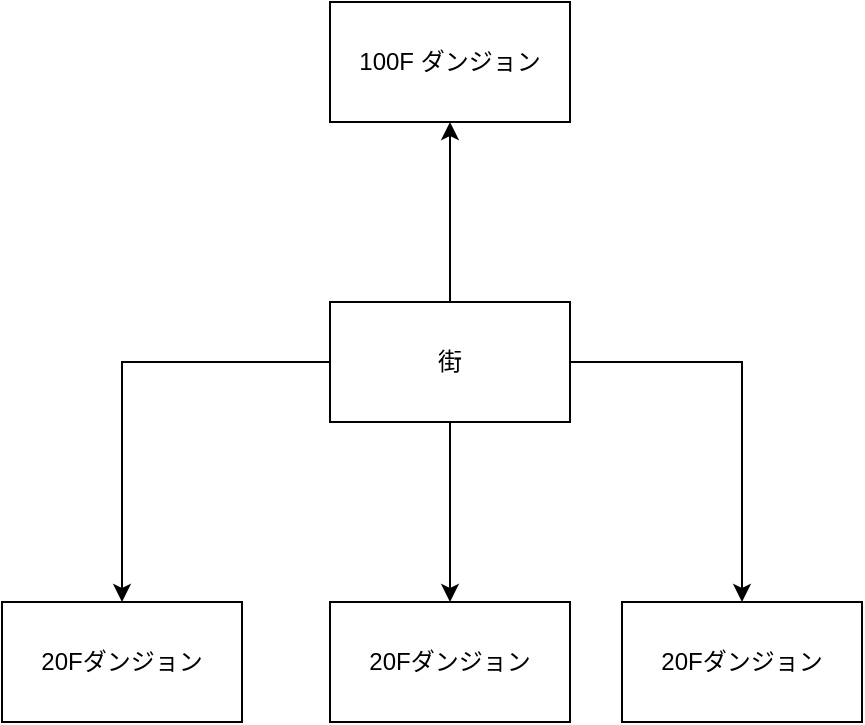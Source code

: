 <mxfile version="20.2.8" type="github" pages="7">
  <diagram id="xgExO2VgEaIyeyu2MwbZ" name="ステージLC">
    <mxGraphModel dx="1406" dy="757" grid="1" gridSize="10" guides="1" tooltips="1" connect="1" arrows="1" fold="1" page="1" pageScale="1" pageWidth="827" pageHeight="1169" math="0" shadow="0">
      <root>
        <mxCell id="0" />
        <mxCell id="1" parent="0" />
        <mxCell id="vqmFxdr51CC8t8f6zjAl-1" style="edgeStyle=orthogonalEdgeStyle;rounded=0;orthogonalLoop=1;jettySize=auto;html=1;" edge="1" parent="1" source="ELOPcXGTnWT-Js7EqJzr-1" target="HV0dhEAgCku7BXGme1CV-1">
          <mxGeometry relative="1" as="geometry" />
        </mxCell>
        <mxCell id="vqmFxdr51CC8t8f6zjAl-2" style="edgeStyle=orthogonalEdgeStyle;rounded=0;orthogonalLoop=1;jettySize=auto;html=1;" edge="1" parent="1" source="ELOPcXGTnWT-Js7EqJzr-1" target="HV0dhEAgCku7BXGme1CV-3">
          <mxGeometry relative="1" as="geometry" />
        </mxCell>
        <mxCell id="vqmFxdr51CC8t8f6zjAl-3" style="edgeStyle=orthogonalEdgeStyle;rounded=0;orthogonalLoop=1;jettySize=auto;html=1;entryX=0.5;entryY=0;entryDx=0;entryDy=0;" edge="1" parent="1" source="ELOPcXGTnWT-Js7EqJzr-1" target="HV0dhEAgCku7BXGme1CV-2">
          <mxGeometry relative="1" as="geometry" />
        </mxCell>
        <mxCell id="vqmFxdr51CC8t8f6zjAl-4" style="edgeStyle=orthogonalEdgeStyle;rounded=0;orthogonalLoop=1;jettySize=auto;html=1;" edge="1" parent="1" source="ELOPcXGTnWT-Js7EqJzr-1" target="HV0dhEAgCku7BXGme1CV-4">
          <mxGeometry relative="1" as="geometry" />
        </mxCell>
        <mxCell id="ELOPcXGTnWT-Js7EqJzr-1" value="街" style="rounded=0;whiteSpace=wrap;html=1;" parent="1" vertex="1">
          <mxGeometry x="354" y="330" width="120" height="60" as="geometry" />
        </mxCell>
        <mxCell id="HV0dhEAgCku7BXGme1CV-1" value="100F ダンジョン" style="whiteSpace=wrap;html=1;" parent="1" vertex="1">
          <mxGeometry x="354" y="180" width="120" height="60" as="geometry" />
        </mxCell>
        <mxCell id="HV0dhEAgCku7BXGme1CV-2" value="20Fダンジョン" style="whiteSpace=wrap;html=1;" parent="1" vertex="1">
          <mxGeometry x="354" y="480" width="120" height="60" as="geometry" />
        </mxCell>
        <mxCell id="HV0dhEAgCku7BXGme1CV-3" value="20Fダンジョン" style="whiteSpace=wrap;html=1;" parent="1" vertex="1">
          <mxGeometry x="190" y="480" width="120" height="60" as="geometry" />
        </mxCell>
        <mxCell id="HV0dhEAgCku7BXGme1CV-4" value="20Fダンジョン" style="whiteSpace=wrap;html=1;" parent="1" vertex="1">
          <mxGeometry x="500" y="480" width="120" height="60" as="geometry" />
        </mxCell>
      </root>
    </mxGraphModel>
  </diagram>
  <diagram id="gChnT5xIucmLykDZQfVU" name="戦闘LC">
    <mxGraphModel dx="1406" dy="716" grid="1" gridSize="10" guides="1" tooltips="1" connect="1" arrows="1" fold="1" page="1" pageScale="1" pageWidth="827" pageHeight="1169" math="0" shadow="0">
      <root>
        <mxCell id="0" />
        <mxCell id="1" parent="0" />
        <mxCell id="jUmFY09pZoFJpSRK4bMP-16" style="edgeStyle=orthogonalEdgeStyle;rounded=0;orthogonalLoop=1;jettySize=auto;html=1;" parent="1" source="jUmFY09pZoFJpSRK4bMP-1" target="jUmFY09pZoFJpSRK4bMP-2" edge="1">
          <mxGeometry relative="1" as="geometry" />
        </mxCell>
        <mxCell id="jUmFY09pZoFJpSRK4bMP-1" value="シンボル接触" style="whiteSpace=wrap;html=1;" parent="1" vertex="1">
          <mxGeometry x="20" y="310" width="120" height="60" as="geometry" />
        </mxCell>
        <mxCell id="jUmFY09pZoFJpSRK4bMP-17" style="edgeStyle=orthogonalEdgeStyle;rounded=0;orthogonalLoop=1;jettySize=auto;html=1;" parent="1" source="jUmFY09pZoFJpSRK4bMP-2" target="jUmFY09pZoFJpSRK4bMP-3" edge="1">
          <mxGeometry relative="1" as="geometry" />
        </mxCell>
        <mxCell id="jUmFY09pZoFJpSRK4bMP-2" value="モンスター生成" style="whiteSpace=wrap;html=1;" parent="1" vertex="1">
          <mxGeometry x="180" y="310" width="120" height="60" as="geometry" />
        </mxCell>
        <mxCell id="jUmFY09pZoFJpSRK4bMP-18" style="edgeStyle=orthogonalEdgeStyle;rounded=0;orthogonalLoop=1;jettySize=auto;html=1;" parent="1" source="jUmFY09pZoFJpSRK4bMP-3" target="jUmFY09pZoFJpSRK4bMP-4" edge="1">
          <mxGeometry relative="1" as="geometry" />
        </mxCell>
        <mxCell id="jUmFY09pZoFJpSRK4bMP-3" value="出現" style="whiteSpace=wrap;html=1;" parent="1" vertex="1">
          <mxGeometry x="330" y="310" width="120" height="60" as="geometry" />
        </mxCell>
        <mxCell id="jUmFY09pZoFJpSRK4bMP-19" style="edgeStyle=orthogonalEdgeStyle;rounded=0;orthogonalLoop=1;jettySize=auto;html=1;" parent="1" source="jUmFY09pZoFJpSRK4bMP-4" target="jUmFY09pZoFJpSRK4bMP-5" edge="1">
          <mxGeometry relative="1" as="geometry" />
        </mxCell>
        <mxCell id="jUmFY09pZoFJpSRK4bMP-4" value="&lt;div align=&quot;left&quot;&gt;コマンド(人数分)&lt;br&gt;- 攻撃方法&lt;br&gt;- 対象&lt;br&gt;&lt;/div&gt;" style="whiteSpace=wrap;html=1;" parent="1" vertex="1">
          <mxGeometry x="490" y="310" width="120" height="60" as="geometry" />
        </mxCell>
        <mxCell id="jUmFY09pZoFJpSRK4bMP-20" style="edgeStyle=orthogonalEdgeStyle;rounded=0;orthogonalLoop=1;jettySize=auto;html=1;" parent="1" source="jUmFY09pZoFJpSRK4bMP-5" target="jUmFY09pZoFJpSRK4bMP-10" edge="1">
          <mxGeometry relative="1" as="geometry" />
        </mxCell>
        <mxCell id="jUmFY09pZoFJpSRK4bMP-5" value="ターン開始" style="whiteSpace=wrap;html=1;" parent="1" vertex="1">
          <mxGeometry x="640" y="310" width="120" height="60" as="geometry" />
        </mxCell>
        <mxCell id="jUmFY09pZoFJpSRK4bMP-21" style="edgeStyle=orthogonalEdgeStyle;rounded=0;orthogonalLoop=1;jettySize=auto;html=1;" parent="1" source="jUmFY09pZoFJpSRK4bMP-10" target="jUmFY09pZoFJpSRK4bMP-15" edge="1">
          <mxGeometry relative="1" as="geometry" />
        </mxCell>
        <mxCell id="jUmFY09pZoFJpSRK4bMP-22" style="edgeStyle=orthogonalEdgeStyle;rounded=0;orthogonalLoop=1;jettySize=auto;html=1;entryX=0.5;entryY=1;entryDx=0;entryDy=0;exitX=0.55;exitY=0.998;exitDx=0;exitDy=0;exitPerimeter=0;" parent="1" source="jUmFY09pZoFJpSRK4bMP-10" target="jUmFY09pZoFJpSRK4bMP-4" edge="1">
          <mxGeometry relative="1" as="geometry">
            <mxPoint x="570" y="530" as="targetPoint" />
            <Array as="points">
              <mxPoint x="910" y="820" />
              <mxPoint x="550" y="820" />
            </Array>
          </mxGeometry>
        </mxCell>
        <mxCell id="0IkihTS5zGJ0JQKMcza6-11" value="戦闘継続" style="edgeLabel;html=1;align=center;verticalAlign=middle;resizable=0;points=[];" parent="jUmFY09pZoFJpSRK4bMP-22" vertex="1" connectable="0">
          <mxGeometry x="-0.34" y="-1" relative="1" as="geometry">
            <mxPoint as="offset" />
          </mxGeometry>
        </mxCell>
        <mxCell id="jUmFY09pZoFJpSRK4bMP-24" style="edgeStyle=orthogonalEdgeStyle;rounded=0;orthogonalLoop=1;jettySize=auto;html=1;" parent="1" source="jUmFY09pZoFJpSRK4bMP-10" target="jUmFY09pZoFJpSRK4bMP-23" edge="1">
          <mxGeometry relative="1" as="geometry" />
        </mxCell>
        <mxCell id="jUmFY09pZoFJpSRK4bMP-10" value="" style="swimlane;startSize=0;" parent="1" vertex="1">
          <mxGeometry x="800" y="180" width="215" height="620" as="geometry" />
        </mxCell>
        <mxCell id="0IkihTS5zGJ0JQKMcza6-10" style="edgeStyle=orthogonalEdgeStyle;rounded=0;orthogonalLoop=1;jettySize=auto;html=1;" parent="jUmFY09pZoFJpSRK4bMP-10" source="jUmFY09pZoFJpSRK4bMP-8" target="0IkihTS5zGJ0JQKMcza6-5" edge="1">
          <mxGeometry relative="1" as="geometry" />
        </mxCell>
        <mxCell id="jUmFY09pZoFJpSRK4bMP-8" value="攻撃" style="whiteSpace=wrap;html=1;" parent="jUmFY09pZoFJpSRK4bMP-10" vertex="1">
          <mxGeometry x="20" y="420" width="120" height="60" as="geometry" />
        </mxCell>
        <mxCell id="0IkihTS5zGJ0JQKMcza6-8" style="edgeStyle=orthogonalEdgeStyle;rounded=0;orthogonalLoop=1;jettySize=auto;html=1;" parent="jUmFY09pZoFJpSRK4bMP-10" source="jUmFY09pZoFJpSRK4bMP-7" target="0IkihTS5zGJ0JQKMcza6-3" edge="1">
          <mxGeometry relative="1" as="geometry" />
        </mxCell>
        <mxCell id="jUmFY09pZoFJpSRK4bMP-7" value="攻撃" style="whiteSpace=wrap;html=1;" parent="jUmFY09pZoFJpSRK4bMP-10" vertex="1">
          <mxGeometry x="20" y="230" width="120" height="60" as="geometry" />
        </mxCell>
        <mxCell id="jUmFY09pZoFJpSRK4bMP-14" value="&lt;div align=&quot;left&quot;&gt;素早さベースで順序を決定する&lt;br&gt;攻撃主が死んだときはキューから削除&lt;br&gt;&lt;/div&gt;" style="text;html=1;align=center;verticalAlign=middle;resizable=0;points=[];autosize=1;strokeColor=none;fillColor=none;" parent="jUmFY09pZoFJpSRK4bMP-10" vertex="1">
          <mxGeometry x="5" y="-5" width="210" height="40" as="geometry" />
        </mxCell>
        <mxCell id="0IkihTS5zGJ0JQKMcza6-6" style="edgeStyle=orthogonalEdgeStyle;rounded=0;orthogonalLoop=1;jettySize=auto;html=1;" parent="jUmFY09pZoFJpSRK4bMP-10" source="jUmFY09pZoFJpSRK4bMP-9" target="0IkihTS5zGJ0JQKMcza6-2" edge="1">
          <mxGeometry relative="1" as="geometry" />
        </mxCell>
        <mxCell id="jUmFY09pZoFJpSRK4bMP-9" value="攻撃" style="whiteSpace=wrap;html=1;" parent="jUmFY09pZoFJpSRK4bMP-10" vertex="1">
          <mxGeometry x="20" y="30" width="120" height="60" as="geometry" />
        </mxCell>
        <mxCell id="0IkihTS5zGJ0JQKMcza6-7" style="edgeStyle=orthogonalEdgeStyle;rounded=0;orthogonalLoop=1;jettySize=auto;html=1;" parent="jUmFY09pZoFJpSRK4bMP-10" source="0IkihTS5zGJ0JQKMcza6-2" target="jUmFY09pZoFJpSRK4bMP-7" edge="1">
          <mxGeometry relative="1" as="geometry" />
        </mxCell>
        <mxCell id="0IkihTS5zGJ0JQKMcza6-2" value="効果" style="rounded=0;whiteSpace=wrap;html=1;" parent="jUmFY09pZoFJpSRK4bMP-10" vertex="1">
          <mxGeometry x="20" y="120" width="120" height="60" as="geometry" />
        </mxCell>
        <mxCell id="0IkihTS5zGJ0JQKMcza6-5" value="効果" style="whiteSpace=wrap;html=1;" parent="jUmFY09pZoFJpSRK4bMP-10" vertex="1">
          <mxGeometry x="20" y="520" width="120" height="60" as="geometry" />
        </mxCell>
        <mxCell id="0IkihTS5zGJ0JQKMcza6-9" style="edgeStyle=orthogonalEdgeStyle;rounded=0;orthogonalLoop=1;jettySize=auto;html=1;" parent="jUmFY09pZoFJpSRK4bMP-10" source="0IkihTS5zGJ0JQKMcza6-3" target="jUmFY09pZoFJpSRK4bMP-8" edge="1">
          <mxGeometry relative="1" as="geometry" />
        </mxCell>
        <mxCell id="0IkihTS5zGJ0JQKMcza6-3" value="効果" style="whiteSpace=wrap;html=1;" parent="jUmFY09pZoFJpSRK4bMP-10" vertex="1">
          <mxGeometry x="20" y="330" width="120" height="60" as="geometry" />
        </mxCell>
        <mxCell id="jUmFY09pZoFJpSRK4bMP-13" value="戦闘" style="text;html=1;align=center;verticalAlign=middle;resizable=0;points=[];autosize=1;strokeColor=none;fillColor=none;" parent="1" vertex="1">
          <mxGeometry x="790" y="150" width="50" height="30" as="geometry" />
        </mxCell>
        <mxCell id="jUmFY09pZoFJpSRK4bMP-28" style="edgeStyle=orthogonalEdgeStyle;rounded=0;orthogonalLoop=1;jettySize=auto;html=1;entryX=0;entryY=0.5;entryDx=0;entryDy=0;" parent="1" source="jUmFY09pZoFJpSRK4bMP-15" target="jUmFY09pZoFJpSRK4bMP-25" edge="1">
          <mxGeometry relative="1" as="geometry" />
        </mxCell>
        <mxCell id="jUmFY09pZoFJpSRK4bMP-15" value="勝利" style="whiteSpace=wrap;html=1;" parent="1" vertex="1">
          <mxGeometry x="1090" y="260" width="120" height="60" as="geometry" />
        </mxCell>
        <mxCell id="jUmFY09pZoFJpSRK4bMP-23" value="ゲームオーバー" style="whiteSpace=wrap;html=1;" parent="1" vertex="1">
          <mxGeometry x="1090" y="360" width="120" height="60" as="geometry" />
        </mxCell>
        <mxCell id="jUmFY09pZoFJpSRK4bMP-29" style="edgeStyle=orthogonalEdgeStyle;rounded=0;orthogonalLoop=1;jettySize=auto;html=1;" parent="1" source="jUmFY09pZoFJpSRK4bMP-25" target="jUmFY09pZoFJpSRK4bMP-27" edge="1">
          <mxGeometry relative="1" as="geometry" />
        </mxCell>
        <mxCell id="jUmFY09pZoFJpSRK4bMP-25" value="リザルト" style="whiteSpace=wrap;html=1;" parent="1" vertex="1">
          <mxGeometry x="1270" y="260" width="120" height="60" as="geometry" />
        </mxCell>
        <mxCell id="jUmFY09pZoFJpSRK4bMP-27" value="フィールドへ" style="whiteSpace=wrap;html=1;" parent="1" vertex="1">
          <mxGeometry x="1440" y="260" width="120" height="60" as="geometry" />
        </mxCell>
      </root>
    </mxGraphModel>
  </diagram>
  <diagram id="sw7Uk5Q3x9WRBAR_XSwi" name="パーティ">
    <mxGraphModel dx="1406" dy="757" grid="1" gridSize="10" guides="1" tooltips="1" connect="1" arrows="1" fold="1" page="1" pageScale="1" pageWidth="827" pageHeight="1169" math="0" shadow="0">
      <root>
        <mxCell id="0" />
        <mxCell id="1" parent="0" />
        <mxCell id="pzU0BdP-nuy5mJST7Mkj-1" value="Actor" style="shape=umlActor;verticalLabelPosition=bottom;verticalAlign=top;html=1;outlineConnect=0;" parent="1" vertex="1">
          <mxGeometry x="384" y="440" width="30" height="60" as="geometry" />
        </mxCell>
        <mxCell id="pzU0BdP-nuy5mJST7Mkj-2" value="Actor" style="shape=umlActor;verticalLabelPosition=bottom;verticalAlign=top;html=1;outlineConnect=0;" parent="1" vertex="1">
          <mxGeometry x="460" y="440" width="30" height="60" as="geometry" />
        </mxCell>
        <mxCell id="pzU0BdP-nuy5mJST7Mkj-3" value="Actor" style="shape=umlActor;verticalLabelPosition=bottom;verticalAlign=top;html=1;outlineConnect=0;" parent="1" vertex="1">
          <mxGeometry x="310" y="440" width="30" height="60" as="geometry" />
        </mxCell>
        <mxCell id="RLGTMD16Usdl9lhU6mXV-1" value="パーティ @" style="swimlane;startSize=0;" parent="1" vertex="1">
          <mxGeometry x="270" y="420" width="250" height="120" as="geometry" />
        </mxCell>
        <mxCell id="RLGTMD16Usdl9lhU6mXV-2" value="敵o" style="swimlane;startSize=0;" parent="1" vertex="1">
          <mxGeometry x="309" y="140" width="210" height="100" as="geometry" />
        </mxCell>
        <mxCell id="pzU0BdP-nuy5mJST7Mkj-4" value="Actor" style="shape=umlActor;verticalLabelPosition=bottom;verticalAlign=top;html=1;outlineConnect=0;" parent="RLGTMD16Usdl9lhU6mXV-2" vertex="1">
          <mxGeometry x="65" y="20" width="30" height="60" as="geometry" />
        </mxCell>
        <mxCell id="pzU0BdP-nuy5mJST7Mkj-5" value="Actor" style="shape=umlActor;verticalLabelPosition=bottom;verticalAlign=top;html=1;outlineConnect=0;" parent="RLGTMD16Usdl9lhU6mXV-2" vertex="1">
          <mxGeometry x="121" y="20" width="30" height="60" as="geometry" />
        </mxCell>
        <mxCell id="Cxh6GNYMENNzdlnOk6RT-2" value="主人公" style="swimlane;fontStyle=0;childLayout=stackLayout;horizontal=1;startSize=30;horizontalStack=0;resizeParent=1;resizeParentMax=0;resizeLast=0;collapsible=1;marginBottom=0;" parent="1" vertex="1">
          <mxGeometry x="100" y="570" width="140" height="120" as="geometry" />
        </mxCell>
        <mxCell id="Cxh6GNYMENNzdlnOk6RT-3" value="ステータス" style="text;strokeColor=none;fillColor=none;align=left;verticalAlign=middle;spacingLeft=4;spacingRight=4;overflow=hidden;points=[[0,0.5],[1,0.5]];portConstraint=eastwest;rotatable=0;" parent="Cxh6GNYMENNzdlnOk6RT-2" vertex="1">
          <mxGeometry y="30" width="140" height="30" as="geometry" />
        </mxCell>
        <mxCell id="Cxh6GNYMENNzdlnOk6RT-4" value="装備品" style="text;strokeColor=none;fillColor=none;align=left;verticalAlign=middle;spacingLeft=4;spacingRight=4;overflow=hidden;points=[[0,0.5],[1,0.5]];portConstraint=eastwest;rotatable=0;" parent="Cxh6GNYMENNzdlnOk6RT-2" vertex="1">
          <mxGeometry y="60" width="140" height="30" as="geometry" />
        </mxCell>
        <mxCell id="Cxh6GNYMENNzdlnOk6RT-11" value="レベル" style="text;strokeColor=none;fillColor=none;align=left;verticalAlign=middle;spacingLeft=4;spacingRight=4;overflow=hidden;points=[[0,0.5],[1,0.5]];portConstraint=eastwest;rotatable=0;" parent="Cxh6GNYMENNzdlnOk6RT-2" vertex="1">
          <mxGeometry y="90" width="140" height="30" as="geometry" />
        </mxCell>
        <mxCell id="Cxh6GNYMENNzdlnOk6RT-6" value="パーティ" style="swimlane;fontStyle=0;childLayout=stackLayout;horizontal=1;startSize=30;horizontalStack=0;resizeParent=1;resizeParentMax=0;resizeLast=0;collapsible=1;marginBottom=0;" parent="1" vertex="1">
          <mxGeometry x="500" y="525" width="140" height="120" as="geometry" />
        </mxCell>
        <mxCell id="Cxh6GNYMENNzdlnOk6RT-7" value="人物構成" style="text;strokeColor=none;fillColor=none;align=left;verticalAlign=middle;spacingLeft=4;spacingRight=4;overflow=hidden;points=[[0,0.5],[1,0.5]];portConstraint=eastwest;rotatable=0;" parent="Cxh6GNYMENNzdlnOk6RT-6" vertex="1">
          <mxGeometry y="30" width="140" height="30" as="geometry" />
        </mxCell>
        <mxCell id="Cxh6GNYMENNzdlnOk6RT-8" value="所持品" style="text;strokeColor=none;fillColor=none;align=left;verticalAlign=middle;spacingLeft=4;spacingRight=4;overflow=hidden;points=[[0,0.5],[1,0.5]];portConstraint=eastwest;rotatable=0;" parent="Cxh6GNYMENNzdlnOk6RT-6" vertex="1">
          <mxGeometry y="60" width="140" height="30" as="geometry" />
        </mxCell>
        <mxCell id="Cxh6GNYMENNzdlnOk6RT-9" value="空腹度" style="text;strokeColor=none;fillColor=none;align=left;verticalAlign=middle;spacingLeft=4;spacingRight=4;overflow=hidden;points=[[0,0.5],[1,0.5]];portConstraint=eastwest;rotatable=0;" parent="Cxh6GNYMENNzdlnOk6RT-6" vertex="1">
          <mxGeometry y="90" width="140" height="30" as="geometry" />
        </mxCell>
        <mxCell id="Cxh6GNYMENNzdlnOk6RT-12" value="Actor" style="shape=umlActor;verticalLabelPosition=bottom;verticalAlign=top;html=1;outlineConnect=0;" parent="1" vertex="1">
          <mxGeometry x="200" y="540" width="30" height="60" as="geometry" />
        </mxCell>
        <mxCell id="Cxh6GNYMENNzdlnOk6RT-14" value="ゴブリン" style="swimlane;fontStyle=0;childLayout=stackLayout;horizontal=1;startSize=30;horizontalStack=0;resizeParent=1;resizeParentMax=0;resizeLast=0;collapsible=1;marginBottom=0;" parent="1" vertex="1">
          <mxGeometry x="110" y="200" width="140" height="120" as="geometry" />
        </mxCell>
        <mxCell id="Cxh6GNYMENNzdlnOk6RT-15" value="ステータス" style="text;strokeColor=none;fillColor=none;align=left;verticalAlign=middle;spacingLeft=4;spacingRight=4;overflow=hidden;points=[[0,0.5],[1,0.5]];portConstraint=eastwest;rotatable=0;" parent="Cxh6GNYMENNzdlnOk6RT-14" vertex="1">
          <mxGeometry y="30" width="140" height="30" as="geometry" />
        </mxCell>
        <mxCell id="Cxh6GNYMENNzdlnOk6RT-16" value="装備品" style="text;strokeColor=none;fillColor=none;align=left;verticalAlign=middle;spacingLeft=4;spacingRight=4;overflow=hidden;points=[[0,0.5],[1,0.5]];portConstraint=eastwest;rotatable=0;" parent="Cxh6GNYMENNzdlnOk6RT-14" vertex="1">
          <mxGeometry y="60" width="140" height="30" as="geometry" />
        </mxCell>
        <mxCell id="Cxh6GNYMENNzdlnOk6RT-17" value="レベル" style="text;strokeColor=none;fillColor=none;align=left;verticalAlign=middle;spacingLeft=4;spacingRight=4;overflow=hidden;points=[[0,0.5],[1,0.5]];portConstraint=eastwest;rotatable=0;" parent="Cxh6GNYMENNzdlnOk6RT-14" vertex="1">
          <mxGeometry y="90" width="140" height="30" as="geometry" />
        </mxCell>
        <mxCell id="Cxh6GNYMENNzdlnOk6RT-18" value="Actor" style="shape=umlActor;verticalLabelPosition=bottom;verticalAlign=top;html=1;outlineConnect=0;" parent="1" vertex="1">
          <mxGeometry x="210" y="200" width="30" height="60" as="geometry" />
        </mxCell>
        <mxCell id="Cxh6GNYMENNzdlnOk6RT-20" value="敵パーティ" style="swimlane;fontStyle=0;childLayout=stackLayout;horizontal=1;startSize=30;horizontalStack=0;resizeParent=1;resizeParentMax=0;resizeLast=0;collapsible=1;marginBottom=0;" parent="1" vertex="1">
          <mxGeometry x="500" y="220" width="140" height="120" as="geometry" />
        </mxCell>
        <mxCell id="Cxh6GNYMENNzdlnOk6RT-21" value="敵構成" style="text;strokeColor=none;fillColor=none;align=left;verticalAlign=middle;spacingLeft=4;spacingRight=4;overflow=hidden;points=[[0,0.5],[1,0.5]];portConstraint=eastwest;rotatable=0;" parent="Cxh6GNYMENNzdlnOk6RT-20" vertex="1">
          <mxGeometry y="30" width="140" height="30" as="geometry" />
        </mxCell>
        <mxCell id="Cxh6GNYMENNzdlnOk6RT-22" value="ドロップアイテム" style="text;strokeColor=none;fillColor=none;align=left;verticalAlign=middle;spacingLeft=4;spacingRight=4;overflow=hidden;points=[[0,0.5],[1,0.5]];portConstraint=eastwest;rotatable=0;" parent="Cxh6GNYMENNzdlnOk6RT-20" vertex="1">
          <mxGeometry y="60" width="140" height="30" as="geometry" />
        </mxCell>
        <mxCell id="Cxh6GNYMENNzdlnOk6RT-23" value="獲得経験値" style="text;strokeColor=none;fillColor=none;align=left;verticalAlign=middle;spacingLeft=4;spacingRight=4;overflow=hidden;points=[[0,0.5],[1,0.5]];portConstraint=eastwest;rotatable=0;" parent="Cxh6GNYMENNzdlnOk6RT-20" vertex="1">
          <mxGeometry y="90" width="140" height="30" as="geometry" />
        </mxCell>
        <mxCell id="Cxh6GNYMENNzdlnOk6RT-24" value="" style="endArrow=none;html=1;rounded=0;" parent="1" edge="1">
          <mxGeometry width="50" height="50" relative="1" as="geometry">
            <mxPoint x="80" y="400" as="sourcePoint" />
            <mxPoint x="710" y="400" as="targetPoint" />
          </mxGeometry>
        </mxCell>
      </root>
    </mxGraphModel>
  </diagram>
  <diagram id="OUv0jVe5gZ62N6YKWdYC" name="effect system">
    <mxGraphModel dx="1406" dy="757" grid="1" gridSize="10" guides="1" tooltips="1" connect="1" arrows="1" fold="1" page="1" pageScale="1" pageWidth="827" pageHeight="1169" math="0" shadow="0">
      <root>
        <mxCell id="0" />
        <mxCell id="1" parent="0" />
        <mxCell id="MtfLHptTJ_sEdnldehco-5" style="edgeStyle=orthogonalEdgeStyle;rounded=0;orthogonalLoop=1;jettySize=auto;html=1;" parent="1" source="MtfLHptTJ_sEdnldehco-1" target="MtfLHptTJ_sEdnldehco-2" edge="1">
          <mxGeometry relative="1" as="geometry" />
        </mxCell>
        <mxCell id="MtfLHptTJ_sEdnldehco-7" value="use" style="edgeLabel;html=1;align=center;verticalAlign=middle;resizable=0;points=[];" parent="MtfLHptTJ_sEdnldehco-5" vertex="1" connectable="0">
          <mxGeometry x="0.179" y="1" relative="1" as="geometry">
            <mxPoint as="offset" />
          </mxGeometry>
        </mxCell>
        <mxCell id="MtfLHptTJ_sEdnldehco-14" style="edgeStyle=orthogonalEdgeStyle;rounded=0;orthogonalLoop=1;jettySize=auto;html=1;entryX=0;entryY=0.5;entryDx=0;entryDy=0;" parent="1" source="MtfLHptTJ_sEdnldehco-1" target="MtfLHptTJ_sEdnldehco-13" edge="1">
          <mxGeometry relative="1" as="geometry">
            <Array as="points">
              <mxPoint x="220" y="360" />
              <mxPoint x="220" y="470" />
            </Array>
          </mxGeometry>
        </mxCell>
        <mxCell id="MtfLHptTJ_sEdnldehco-15" value="効果のあるタイルに移動" style="edgeLabel;html=1;align=center;verticalAlign=middle;resizable=0;points=[];" parent="MtfLHptTJ_sEdnldehco-14" vertex="1" connectable="0">
          <mxGeometry x="0.067" y="-1" relative="1" as="geometry">
            <mxPoint as="offset" />
          </mxGeometry>
        </mxCell>
        <mxCell id="MtfLHptTJ_sEdnldehco-19" style="edgeStyle=orthogonalEdgeStyle;rounded=0;orthogonalLoop=1;jettySize=auto;html=1;entryX=0;entryY=0.5;entryDx=0;entryDy=0;" parent="1" source="MtfLHptTJ_sEdnldehco-1" target="MtfLHptTJ_sEdnldehco-18" edge="1">
          <mxGeometry relative="1" as="geometry">
            <Array as="points">
              <mxPoint x="220" y="360" />
              <mxPoint x="220" y="250" />
            </Array>
          </mxGeometry>
        </mxCell>
        <mxCell id="MtfLHptTJ_sEdnldehco-20" value="ダメージを受ける" style="edgeLabel;html=1;align=center;verticalAlign=middle;resizable=0;points=[];" parent="MtfLHptTJ_sEdnldehco-19" vertex="1" connectable="0">
          <mxGeometry x="0.4" y="1" relative="1" as="geometry">
            <mxPoint as="offset" />
          </mxGeometry>
        </mxCell>
        <mxCell id="MtfLHptTJ_sEdnldehco-1" value="Actor" style="shape=umlActor;verticalLabelPosition=bottom;verticalAlign=top;html=1;outlineConnect=0;" parent="1" vertex="1">
          <mxGeometry x="160" y="330" width="30" height="60" as="geometry" />
        </mxCell>
        <mxCell id="MtfLHptTJ_sEdnldehco-4" style="edgeStyle=orthogonalEdgeStyle;rounded=0;orthogonalLoop=1;jettySize=auto;html=1;" parent="1" source="MtfLHptTJ_sEdnldehco-2" target="MtfLHptTJ_sEdnldehco-3" edge="1">
          <mxGeometry relative="1" as="geometry" />
        </mxCell>
        <mxCell id="MtfLHptTJ_sEdnldehco-6" value="ItemUseを&lt;br&gt;enqueue" style="edgeLabel;html=1;align=center;verticalAlign=middle;resizable=0;points=[];" parent="MtfLHptTJ_sEdnldehco-4" vertex="1" connectable="0">
          <mxGeometry x="-0.28" y="3" relative="1" as="geometry">
            <mxPoint x="14" y="3" as="offset" />
          </mxGeometry>
        </mxCell>
        <mxCell id="MtfLHptTJ_sEdnldehco-2" value="item" style="rounded=0;whiteSpace=wrap;html=1;" parent="1" vertex="1">
          <mxGeometry x="270" y="330" width="120" height="60" as="geometry" />
        </mxCell>
        <mxCell id="MtfLHptTJ_sEdnldehco-9" style="edgeStyle=orthogonalEdgeStyle;rounded=0;orthogonalLoop=1;jettySize=auto;html=1;" parent="1" source="MtfLHptTJ_sEdnldehco-3" target="MtfLHptTJ_sEdnldehco-8" edge="1">
          <mxGeometry relative="1" as="geometry" />
        </mxCell>
        <mxCell id="MtfLHptTJ_sEdnldehco-10" value="解釈" style="edgeLabel;html=1;align=center;verticalAlign=middle;resizable=0;points=[];" parent="MtfLHptTJ_sEdnldehco-9" vertex="1" connectable="0">
          <mxGeometry x="-0.264" y="1" relative="1" as="geometry">
            <mxPoint as="offset" />
          </mxGeometry>
        </mxCell>
        <mxCell id="MtfLHptTJ_sEdnldehco-3" value="Effect Queue&lt;br&gt;&lt;br&gt;ダメージを与える&lt;br&gt;タイルに装飾する&lt;br&gt;ポータルを発生させる" style="whiteSpace=wrap;html=1;" parent="1" vertex="1">
          <mxGeometry x="490" y="330" width="120" height="80" as="geometry" />
        </mxCell>
        <mxCell id="MtfLHptTJ_sEdnldehco-11" style="edgeStyle=orthogonalEdgeStyle;rounded=0;orthogonalLoop=1;jettySize=auto;html=1;" parent="1" source="MtfLHptTJ_sEdnldehco-8" target="MtfLHptTJ_sEdnldehco-3" edge="1">
          <mxGeometry relative="1" as="geometry">
            <mxPoint x="720" y="270" as="targetPoint" />
            <Array as="points">
              <mxPoint x="730" y="300" />
              <mxPoint x="550" y="300" />
            </Array>
          </mxGeometry>
        </mxCell>
        <mxCell id="MtfLHptTJ_sEdnldehco-12" value="Effectをenqueue" style="edgeLabel;html=1;align=center;verticalAlign=middle;resizable=0;points=[];" parent="MtfLHptTJ_sEdnldehco-11" vertex="1" connectable="0">
          <mxGeometry x="-0.049" y="-1" relative="1" as="geometry">
            <mxPoint as="offset" />
          </mxGeometry>
        </mxCell>
        <mxCell id="MtfLHptTJ_sEdnldehco-8" value="具体的なEffect" style="whiteSpace=wrap;html=1;" parent="1" vertex="1">
          <mxGeometry x="670" y="330" width="120" height="60" as="geometry" />
        </mxCell>
        <mxCell id="MtfLHptTJ_sEdnldehco-16" style="edgeStyle=orthogonalEdgeStyle;rounded=0;orthogonalLoop=1;jettySize=auto;html=1;" parent="1" source="MtfLHptTJ_sEdnldehco-13" target="MtfLHptTJ_sEdnldehco-3" edge="1">
          <mxGeometry relative="1" as="geometry" />
        </mxCell>
        <mxCell id="MtfLHptTJ_sEdnldehco-17" value="Effectをenqueue" style="edgeLabel;html=1;align=center;verticalAlign=middle;resizable=0;points=[];" parent="MtfLHptTJ_sEdnldehco-16" vertex="1" connectable="0">
          <mxGeometry x="-0.408" y="-1" relative="1" as="geometry">
            <mxPoint as="offset" />
          </mxGeometry>
        </mxCell>
        <mxCell id="MtfLHptTJ_sEdnldehco-13" value="TriggerSystem" style="whiteSpace=wrap;html=1;" parent="1" vertex="1">
          <mxGeometry x="270" y="440" width="120" height="60" as="geometry" />
        </mxCell>
        <mxCell id="MtfLHptTJ_sEdnldehco-21" style="edgeStyle=orthogonalEdgeStyle;rounded=0;orthogonalLoop=1;jettySize=auto;html=1;" parent="1" source="MtfLHptTJ_sEdnldehco-18" edge="1">
          <mxGeometry relative="1" as="geometry">
            <mxPoint x="540" y="330" as="targetPoint" />
          </mxGeometry>
        </mxCell>
        <mxCell id="MtfLHptTJ_sEdnldehco-22" value="BloodEffectをenqueue" style="edgeLabel;html=1;align=center;verticalAlign=middle;resizable=0;points=[];" parent="MtfLHptTJ_sEdnldehco-21" vertex="1" connectable="0">
          <mxGeometry x="-0.52" y="2" relative="1" as="geometry">
            <mxPoint as="offset" />
          </mxGeometry>
        </mxCell>
        <mxCell id="MtfLHptTJ_sEdnldehco-18" value="DamageSystem" style="whiteSpace=wrap;html=1;" parent="1" vertex="1">
          <mxGeometry x="270" y="220" width="120" height="60" as="geometry" />
        </mxCell>
      </root>
    </mxGraphModel>
  </diagram>
  <diagram id="CwYyYIXfTX1uQ1pvtfxQ" name="メニュー遷移">
    <mxGraphModel dx="1406" dy="1926" grid="1" gridSize="10" guides="1" tooltips="1" connect="1" arrows="1" fold="1" page="1" pageScale="1" pageWidth="827" pageHeight="1169" math="0" shadow="0">
      <root>
        <mxCell id="0" />
        <mxCell id="1" parent="0" />
        <mxCell id="Bp1q9zZJUAiItjPp0vxM-6" style="edgeStyle=orthogonalEdgeStyle;rounded=0;orthogonalLoop=1;jettySize=auto;html=1;" parent="1" source="Bp1q9zZJUAiItjPp0vxM-1" target="Bp1q9zZJUAiItjPp0vxM-2" edge="1">
          <mxGeometry relative="1" as="geometry" />
        </mxCell>
        <mxCell id="Bp1q9zZJUAiItjPp0vxM-1" value="メインメニュー" style="rounded=0;whiteSpace=wrap;html=1;" parent="1" vertex="1">
          <mxGeometry x="180" y="370" width="120" height="60" as="geometry" />
        </mxCell>
        <mxCell id="Bp1q9zZJUAiItjPp0vxM-7" style="edgeStyle=orthogonalEdgeStyle;rounded=0;orthogonalLoop=1;jettySize=auto;html=1;" parent="1" source="Bp1q9zZJUAiItjPp0vxM-2" target="Bp1q9zZJUAiItjPp0vxM-3" edge="1">
          <mxGeometry relative="1" as="geometry" />
        </mxCell>
        <mxCell id="Bp1q9zZJUAiItjPp0vxM-2" value="フィールド" style="whiteSpace=wrap;html=1;" parent="1" vertex="1">
          <mxGeometry x="380" y="370" width="120" height="60" as="geometry" />
        </mxCell>
        <mxCell id="Bp1q9zZJUAiItjPp0vxM-3" value="戦闘" style="whiteSpace=wrap;html=1;" parent="1" vertex="1">
          <mxGeometry x="570" y="370" width="120" height="60" as="geometry" />
        </mxCell>
        <mxCell id="Bp1q9zZJUAiItjPp0vxM-9" style="edgeStyle=orthogonalEdgeStyle;rounded=0;orthogonalLoop=1;jettySize=auto;html=1;entryX=0;entryY=0.5;entryDx=0;entryDy=0;" parent="1" source="Bp1q9zZJUAiItjPp0vxM-4" target="Bp1q9zZJUAiItjPp0vxM-5" edge="1">
          <mxGeometry relative="1" as="geometry" />
        </mxCell>
        <mxCell id="Bp1q9zZJUAiItjPp0vxM-4" value="アイテム使用" style="whiteSpace=wrap;html=1;" parent="1" vertex="1">
          <mxGeometry x="510" y="250" width="120" height="60" as="geometry" />
        </mxCell>
        <mxCell id="Bp1q9zZJUAiItjPp0vxM-5" value="使用対象選択" style="whiteSpace=wrap;html=1;" parent="1" vertex="1">
          <mxGeometry x="660" y="250" width="120" height="60" as="geometry" />
        </mxCell>
        <mxCell id="Bp1q9zZJUAiItjPp0vxM-11" value="アイテム捨てる" style="whiteSpace=wrap;html=1;" parent="1" vertex="1">
          <mxGeometry x="510" y="140" width="120" height="60" as="geometry" />
        </mxCell>
        <mxCell id="Bp1q9zZJUAiItjPp0vxM-13" value="" style="endArrow=classic;html=1;rounded=0;exitX=0.5;exitY=0;exitDx=0;exitDy=0;entryX=0;entryY=0.5;entryDx=0;entryDy=0;" parent="1" source="Bp1q9zZJUAiItjPp0vxM-2" target="Bp1q9zZJUAiItjPp0vxM-4" edge="1">
          <mxGeometry width="50" height="50" relative="1" as="geometry">
            <mxPoint x="530" y="420" as="sourcePoint" />
            <mxPoint x="580" y="370" as="targetPoint" />
          </mxGeometry>
        </mxCell>
        <mxCell id="Bp1q9zZJUAiItjPp0vxM-14" value="" style="endArrow=classic;html=1;rounded=0;exitX=0.5;exitY=0;exitDx=0;exitDy=0;entryX=0;entryY=0.5;entryDx=0;entryDy=0;" parent="1" source="Bp1q9zZJUAiItjPp0vxM-2" target="Bp1q9zZJUAiItjPp0vxM-11" edge="1">
          <mxGeometry width="50" height="50" relative="1" as="geometry">
            <mxPoint x="530" y="420" as="sourcePoint" />
            <mxPoint x="580" y="370" as="targetPoint" />
          </mxGeometry>
        </mxCell>
        <mxCell id="Bp1q9zZJUAiItjPp0vxM-15" value="装備" style="whiteSpace=wrap;html=1;" parent="1" vertex="1">
          <mxGeometry x="510" y="40" width="120" height="60" as="geometry" />
        </mxCell>
        <mxCell id="Bp1q9zZJUAiItjPp0vxM-16" value="購入・売却" style="whiteSpace=wrap;html=1;" parent="1" vertex="1">
          <mxGeometry x="510" y="-60" width="120" height="60" as="geometry" />
        </mxCell>
        <mxCell id="Bp1q9zZJUAiItjPp0vxM-17" value="" style="endArrow=classic;html=1;rounded=0;exitX=0.5;exitY=0;exitDx=0;exitDy=0;entryX=0;entryY=0.5;entryDx=0;entryDy=0;" parent="1" source="Bp1q9zZJUAiItjPp0vxM-2" target="Bp1q9zZJUAiItjPp0vxM-16" edge="1">
          <mxGeometry width="50" height="50" relative="1" as="geometry">
            <mxPoint x="530" y="180" as="sourcePoint" />
            <mxPoint x="580" y="130" as="targetPoint" />
          </mxGeometry>
        </mxCell>
        <mxCell id="Bp1q9zZJUAiItjPp0vxM-18" value="" style="endArrow=classic;html=1;rounded=0;exitX=0.5;exitY=0;exitDx=0;exitDy=0;entryX=0;entryY=0.5;entryDx=0;entryDy=0;" parent="1" source="Bp1q9zZJUAiItjPp0vxM-2" target="Bp1q9zZJUAiItjPp0vxM-15" edge="1">
          <mxGeometry width="50" height="50" relative="1" as="geometry">
            <mxPoint x="530" y="180" as="sourcePoint" />
            <mxPoint x="580" y="130" as="targetPoint" />
          </mxGeometry>
        </mxCell>
      </root>
    </mxGraphModel>
  </diagram>
  <diagram id="X_DzYz3YGtP4maW2mrWV" name="戦闘画面">
    <mxGraphModel dx="3060" dy="757" grid="1" gridSize="10" guides="1" tooltips="1" connect="1" arrows="1" fold="1" page="1" pageScale="1" pageWidth="827" pageHeight="1169" math="0" shadow="0">
      <root>
        <mxCell id="0" />
        <mxCell id="1" parent="0" />
        <mxCell id="rvdHkHweT3FfPd_DK7vl-1" value="" style="rounded=0;whiteSpace=wrap;html=1;" parent="1" vertex="1">
          <mxGeometry x="1410" y="585" width="470" height="360" as="geometry" />
        </mxCell>
        <mxCell id="BxYAQq_srSveZJmZ83E7-30" style="edgeStyle=orthogonalEdgeStyle;rounded=0;orthogonalLoop=1;jettySize=auto;html=1;entryX=0.008;entryY=0.46;entryDx=0;entryDy=0;entryPerimeter=0;" parent="1" source="rvdHkHweT3FfPd_DK7vl-2" target="BxYAQq_srSveZJmZ83E7-29" edge="1">
          <mxGeometry relative="1" as="geometry" />
        </mxCell>
        <mxCell id="rvdHkHweT3FfPd_DK7vl-2" value="" style="rounded=0;whiteSpace=wrap;html=1;" parent="1" vertex="1">
          <mxGeometry x="1740" y="585" width="140" height="360" as="geometry" />
        </mxCell>
        <mxCell id="rvdHkHweT3FfPd_DK7vl-3" value="&lt;div align=&quot;left&quot;&gt;&lt;pre class=&quot;example&quot;&gt;軽戦車&amp;gt; チェーンガン → 白瀬に30のダメージ&lt;br&gt;白瀬&amp;gt; 対物ライフル → 軽戦車に30のダメージ&lt;br&gt;石原&amp;gt; 木刀 → 軽戦車に5のダメージ&lt;/pre&gt;&lt;/div&gt;" style="rounded=0;whiteSpace=wrap;html=1;align=left;" parent="1" vertex="1">
          <mxGeometry x="1410" y="825" width="330" height="120" as="geometry" />
        </mxCell>
        <mxCell id="rvdHkHweT3FfPd_DK7vl-4" value="軽戦車A" style="shape=umlActor;verticalLabelPosition=bottom;verticalAlign=top;html=1;outlineConnect=0;" parent="1" vertex="1">
          <mxGeometry x="1510" y="675" width="30" height="60" as="geometry" />
        </mxCell>
        <mxCell id="rvdHkHweT3FfPd_DK7vl-5" value="軽戦車B" style="shape=umlActor;verticalLabelPosition=bottom;verticalAlign=top;html=1;outlineConnect=0;" parent="1" vertex="1">
          <mxGeometry x="1604" y="675" width="30" height="60" as="geometry" />
        </mxCell>
        <mxCell id="rvdHkHweT3FfPd_DK7vl-7" value="" style="rounded=0;whiteSpace=wrap;html=1;fillColor=#33FF33;" parent="1" vertex="1">
          <mxGeometry x="1750" y="625" width="80" height="30" as="geometry" />
        </mxCell>
        <mxCell id="rvdHkHweT3FfPd_DK7vl-8" value="" style="rounded=0;whiteSpace=wrap;html=1;" parent="1" vertex="1">
          <mxGeometry x="1830" y="625" width="40" height="30" as="geometry" />
        </mxCell>
        <mxCell id="rvdHkHweT3FfPd_DK7vl-9" value="石原" style="text;html=1;align=center;verticalAlign=middle;resizable=0;points=[];autosize=1;strokeColor=none;fillColor=none;" parent="1" vertex="1">
          <mxGeometry x="1745" y="600" width="50" height="30" as="geometry" />
        </mxCell>
        <mxCell id="rvdHkHweT3FfPd_DK7vl-10" value="" style="rounded=0;whiteSpace=wrap;html=1;fillColor=#33FF33;" parent="1" vertex="1">
          <mxGeometry x="1750" y="680" width="80" height="30" as="geometry" />
        </mxCell>
        <mxCell id="rvdHkHweT3FfPd_DK7vl-11" value="" style="rounded=0;whiteSpace=wrap;html=1;" parent="1" vertex="1">
          <mxGeometry x="1790" y="680" width="80" height="30" as="geometry" />
        </mxCell>
        <mxCell id="rvdHkHweT3FfPd_DK7vl-12" value="白瀬" style="text;html=1;align=center;verticalAlign=middle;resizable=0;points=[];autosize=1;strokeColor=none;fillColor=none;" parent="1" vertex="1">
          <mxGeometry x="1745" y="655" width="50" height="30" as="geometry" />
        </mxCell>
        <mxCell id="rvdHkHweT3FfPd_DK7vl-38" style="edgeStyle=orthogonalEdgeStyle;rounded=0;orthogonalLoop=1;jettySize=auto;html=1;entryX=0;entryY=0.5;entryDx=0;entryDy=0;" parent="1" source="rvdHkHweT3FfPd_DK7vl-13" target="rvdHkHweT3FfPd_DK7vl-33" edge="1">
          <mxGeometry relative="1" as="geometry" />
        </mxCell>
        <mxCell id="rvdHkHweT3FfPd_DK7vl-13" value="" style="rounded=0;whiteSpace=wrap;html=1;fillColor=#FFFFFF;" parent="1" vertex="1">
          <mxGeometry x="190" y="570" width="470" height="360" as="geometry" />
        </mxCell>
        <mxCell id="rvdHkHweT3FfPd_DK7vl-14" value="" style="rounded=0;whiteSpace=wrap;html=1;" parent="1" vertex="1">
          <mxGeometry x="520" y="570" width="140" height="360" as="geometry" />
        </mxCell>
        <mxCell id="rvdHkHweT3FfPd_DK7vl-15" value="" style="rounded=0;whiteSpace=wrap;html=1;fillColor=#33FF33;" parent="1" vertex="1">
          <mxGeometry x="530" y="610" width="80" height="30" as="geometry" />
        </mxCell>
        <mxCell id="rvdHkHweT3FfPd_DK7vl-16" value="" style="rounded=0;whiteSpace=wrap;html=1;" parent="1" vertex="1">
          <mxGeometry x="610" y="610" width="40" height="30" as="geometry" />
        </mxCell>
        <mxCell id="rvdHkHweT3FfPd_DK7vl-17" value="石原" style="text;html=1;align=center;verticalAlign=middle;resizable=0;points=[];autosize=1;strokeColor=none;fillColor=none;" parent="1" vertex="1">
          <mxGeometry x="525" y="585" width="50" height="30" as="geometry" />
        </mxCell>
        <mxCell id="rvdHkHweT3FfPd_DK7vl-18" value="" style="rounded=0;whiteSpace=wrap;html=1;fillColor=#33FF33;" parent="1" vertex="1">
          <mxGeometry x="530" y="665" width="80" height="30" as="geometry" />
        </mxCell>
        <mxCell id="rvdHkHweT3FfPd_DK7vl-19" value="" style="rounded=0;whiteSpace=wrap;html=1;" parent="1" vertex="1">
          <mxGeometry x="570" y="665" width="80" height="30" as="geometry" />
        </mxCell>
        <mxCell id="rvdHkHweT3FfPd_DK7vl-20" value="白瀬" style="text;html=1;align=center;verticalAlign=middle;resizable=0;points=[];autosize=1;strokeColor=none;fillColor=none;" parent="1" vertex="1">
          <mxGeometry x="525" y="640" width="50" height="30" as="geometry" />
        </mxCell>
        <mxCell id="rvdHkHweT3FfPd_DK7vl-21" value="" style="rounded=0;whiteSpace=wrap;html=1;align=left;" parent="1" vertex="1">
          <mxGeometry x="190" y="810" width="330" height="120" as="geometry" />
        </mxCell>
        <mxCell id="rvdHkHweT3FfPd_DK7vl-22" value="&lt;div align=&quot;left&quot;&gt;戦う&lt;br&gt;防御&lt;br&gt;アイテム&lt;br&gt;逃げる&lt;br&gt;&lt;/div&gt;" style="rounded=0;whiteSpace=wrap;html=1;fillColor=#FFFFFF;" parent="1" vertex="1">
          <mxGeometry x="250" y="660" width="218" height="195" as="geometry" />
        </mxCell>
        <mxCell id="rvdHkHweT3FfPd_DK7vl-33" value="戦う&lt;br&gt;&lt;br&gt;&lt;div align=&quot;left&quot;&gt;&amp;gt; 拳銃&lt;br&gt;&amp;nbsp;&amp;nbsp; 竹刀&lt;br&gt;&lt;/div&gt;" style="rounded=0;whiteSpace=wrap;html=1;fillColor=#FFFFFF;" parent="1" vertex="1">
          <mxGeometry x="760" y="650" width="218" height="200" as="geometry" />
        </mxCell>
        <mxCell id="rvdHkHweT3FfPd_DK7vl-39" style="edgeStyle=orthogonalEdgeStyle;rounded=0;orthogonalLoop=1;jettySize=auto;html=1;" parent="1" source="rvdHkHweT3FfPd_DK7vl-34" edge="1">
          <mxGeometry relative="1" as="geometry">
            <mxPoint x="1180" y="750" as="targetPoint" />
          </mxGeometry>
        </mxCell>
        <mxCell id="rvdHkHweT3FfPd_DK7vl-34" value="&lt;div align=&quot;left&quot;&gt;攻撃力 16&lt;br&gt;消費SP 2&lt;br&gt;&lt;/div&gt;" style="rounded=0;whiteSpace=wrap;html=1;fillColor=#FFFFFF;" parent="1" vertex="1">
          <mxGeometry x="968" y="650" width="122" height="200" as="geometry" />
        </mxCell>
        <mxCell id="rvdHkHweT3FfPd_DK7vl-35" value="軽戦車A" style="shape=umlActor;verticalLabelPosition=bottom;verticalAlign=top;html=1;outlineConnect=0;" parent="1" vertex="1">
          <mxGeometry x="1190" y="727.5" width="30" height="60" as="geometry" />
        </mxCell>
        <mxCell id="BxYAQq_srSveZJmZ83E7-1" style="edgeStyle=orthogonalEdgeStyle;rounded=0;orthogonalLoop=1;jettySize=auto;html=1;entryX=0;entryY=0.478;entryDx=0;entryDy=0;entryPerimeter=0;" parent="1" source="rvdHkHweT3FfPd_DK7vl-36" target="rvdHkHweT3FfPd_DK7vl-1" edge="1">
          <mxGeometry relative="1" as="geometry" />
        </mxCell>
        <mxCell id="rvdHkHweT3FfPd_DK7vl-36" value="軽戦車B" style="shape=umlActor;verticalLabelPosition=bottom;verticalAlign=top;html=1;outlineConnect=0;" parent="1" vertex="1">
          <mxGeometry x="1284" y="727.5" width="30" height="60" as="geometry" />
        </mxCell>
        <mxCell id="rvdHkHweT3FfPd_DK7vl-37" value="" style="shape=flexArrow;endArrow=classic;html=1;rounded=0;" parent="1" edge="1">
          <mxGeometry width="50" height="50" relative="1" as="geometry">
            <mxPoint x="1204.5" y="670" as="sourcePoint" />
            <mxPoint x="1204.5" y="710" as="targetPoint" />
          </mxGeometry>
        </mxCell>
        <mxCell id="BxYAQq_srSveZJmZ83E7-2" value="" style="rounded=0;whiteSpace=wrap;html=1;" parent="1" vertex="1">
          <mxGeometry x="-440" y="570" width="470" height="360" as="geometry" />
        </mxCell>
        <mxCell id="BxYAQq_srSveZJmZ83E7-13" style="edgeStyle=orthogonalEdgeStyle;rounded=0;orthogonalLoop=1;jettySize=auto;html=1;entryX=0;entryY=0.5;entryDx=0;entryDy=0;" parent="1" source="BxYAQq_srSveZJmZ83E7-3" target="rvdHkHweT3FfPd_DK7vl-13" edge="1">
          <mxGeometry relative="1" as="geometry" />
        </mxCell>
        <mxCell id="BxYAQq_srSveZJmZ83E7-3" value="" style="rounded=0;whiteSpace=wrap;html=1;" parent="1" vertex="1">
          <mxGeometry x="-110" y="570" width="140" height="360" as="geometry" />
        </mxCell>
        <mxCell id="BxYAQq_srSveZJmZ83E7-4" value="敵が現れた。" style="rounded=0;whiteSpace=wrap;html=1;align=left;" parent="1" vertex="1">
          <mxGeometry x="-440" y="810" width="330" height="120" as="geometry" />
        </mxCell>
        <mxCell id="BxYAQq_srSveZJmZ83E7-5" value="軽戦車A" style="shape=umlActor;verticalLabelPosition=bottom;verticalAlign=top;html=1;outlineConnect=0;" parent="1" vertex="1">
          <mxGeometry x="-340" y="660" width="30" height="60" as="geometry" />
        </mxCell>
        <mxCell id="BxYAQq_srSveZJmZ83E7-6" value="軽戦車B" style="shape=umlActor;verticalLabelPosition=bottom;verticalAlign=top;html=1;outlineConnect=0;" parent="1" vertex="1">
          <mxGeometry x="-246" y="660" width="30" height="60" as="geometry" />
        </mxCell>
        <mxCell id="BxYAQq_srSveZJmZ83E7-7" value="" style="rounded=0;whiteSpace=wrap;html=1;fillColor=#33FF33;" parent="1" vertex="1">
          <mxGeometry x="-100" y="610" width="80" height="30" as="geometry" />
        </mxCell>
        <mxCell id="BxYAQq_srSveZJmZ83E7-8" value="" style="rounded=0;whiteSpace=wrap;html=1;" parent="1" vertex="1">
          <mxGeometry x="-20" y="610" width="40" height="30" as="geometry" />
        </mxCell>
        <mxCell id="BxYAQq_srSveZJmZ83E7-9" value="石原" style="text;html=1;align=center;verticalAlign=middle;resizable=0;points=[];autosize=1;strokeColor=none;fillColor=none;" parent="1" vertex="1">
          <mxGeometry x="-105" y="585" width="50" height="30" as="geometry" />
        </mxCell>
        <mxCell id="BxYAQq_srSveZJmZ83E7-10" value="" style="rounded=0;whiteSpace=wrap;html=1;fillColor=#33FF33;" parent="1" vertex="1">
          <mxGeometry x="-100" y="665" width="80" height="30" as="geometry" />
        </mxCell>
        <mxCell id="BxYAQq_srSveZJmZ83E7-11" value="" style="rounded=0;whiteSpace=wrap;html=1;" parent="1" vertex="1">
          <mxGeometry x="-60" y="665" width="80" height="30" as="geometry" />
        </mxCell>
        <mxCell id="BxYAQq_srSveZJmZ83E7-12" value="白瀬" style="text;html=1;align=center;verticalAlign=middle;resizable=0;points=[];autosize=1;strokeColor=none;fillColor=none;" parent="1" vertex="1">
          <mxGeometry x="-105" y="640" width="50" height="30" as="geometry" />
        </mxCell>
        <mxCell id="BxYAQq_srSveZJmZ83E7-14" value="" style="rounded=0;whiteSpace=wrap;html=1;" parent="1" vertex="1">
          <mxGeometry x="-1060" y="570" width="470" height="360" as="geometry" />
        </mxCell>
        <mxCell id="BxYAQq_srSveZJmZ83E7-28" style="edgeStyle=orthogonalEdgeStyle;rounded=0;orthogonalLoop=1;jettySize=auto;html=1;entryX=0;entryY=0.5;entryDx=0;entryDy=0;" parent="1" source="BxYAQq_srSveZJmZ83E7-15" target="BxYAQq_srSveZJmZ83E7-2" edge="1">
          <mxGeometry relative="1" as="geometry" />
        </mxCell>
        <mxCell id="BxYAQq_srSveZJmZ83E7-15" value="" style="rounded=0;whiteSpace=wrap;html=1;" parent="1" vertex="1">
          <mxGeometry x="-730" y="570" width="140" height="360" as="geometry" />
        </mxCell>
        <mxCell id="BxYAQq_srSveZJmZ83E7-16" value="" style="rounded=0;whiteSpace=wrap;html=1;align=left;" parent="1" vertex="1">
          <mxGeometry x="-1060" y="810" width="330" height="120" as="geometry" />
        </mxCell>
        <mxCell id="BxYAQq_srSveZJmZ83E7-19" value="" style="rounded=0;whiteSpace=wrap;html=1;fillColor=#33FF33;" parent="1" vertex="1">
          <mxGeometry x="-720" y="610" width="80" height="30" as="geometry" />
        </mxCell>
        <mxCell id="BxYAQq_srSveZJmZ83E7-20" value="" style="rounded=0;whiteSpace=wrap;html=1;" parent="1" vertex="1">
          <mxGeometry x="-640" y="610" width="40" height="30" as="geometry" />
        </mxCell>
        <mxCell id="BxYAQq_srSveZJmZ83E7-21" value="石原" style="text;html=1;align=center;verticalAlign=middle;resizable=0;points=[];autosize=1;strokeColor=none;fillColor=none;" parent="1" vertex="1">
          <mxGeometry x="-725" y="585" width="50" height="30" as="geometry" />
        </mxCell>
        <mxCell id="BxYAQq_srSveZJmZ83E7-22" value="" style="rounded=0;whiteSpace=wrap;html=1;fillColor=#33FF33;" parent="1" vertex="1">
          <mxGeometry x="-720" y="665" width="80" height="30" as="geometry" />
        </mxCell>
        <mxCell id="BxYAQq_srSveZJmZ83E7-23" value="" style="rounded=0;whiteSpace=wrap;html=1;" parent="1" vertex="1">
          <mxGeometry x="-680" y="665" width="80" height="30" as="geometry" />
        </mxCell>
        <mxCell id="BxYAQq_srSveZJmZ83E7-24" value="白瀬" style="text;html=1;align=center;verticalAlign=middle;resizable=0;points=[];autosize=1;strokeColor=none;fillColor=none;" parent="1" vertex="1">
          <mxGeometry x="-725" y="640" width="50" height="30" as="geometry" />
        </mxCell>
        <mxCell id="BxYAQq_srSveZJmZ83E7-25" value="" style="ellipse;whiteSpace=wrap;html=1;aspect=fixed;" parent="1" vertex="1">
          <mxGeometry x="-910" y="685" width="25" height="25" as="geometry" />
        </mxCell>
        <mxCell id="BxYAQq_srSveZJmZ83E7-26" value="" style="whiteSpace=wrap;html=1;aspect=fixed;" parent="1" vertex="1">
          <mxGeometry x="-910" y="655" width="25" height="25" as="geometry" />
        </mxCell>
        <mxCell id="BxYAQq_srSveZJmZ83E7-27" value="フィールド画面で敵と接触する" style="text;html=1;align=center;verticalAlign=middle;resizable=0;points=[];autosize=1;strokeColor=none;fillColor=none;" parent="1" vertex="1">
          <mxGeometry x="-1060" y="540" width="170" height="30" as="geometry" />
        </mxCell>
        <mxCell id="BxYAQq_srSveZJmZ83E7-29" value="&lt;div align=&quot;left&quot;&gt;勝利した。&lt;br&gt;&lt;br&gt;経験値&lt;/div&gt;&lt;div align=&quot;left&quot;&gt;石原 40 → 50&lt;br&gt;白瀬 89 → 100 レベルアップ↑&lt;br&gt;&lt;br&gt;お宝&lt;br&gt;ガラクタ&lt;br&gt;ガラクタ&lt;br&gt;赤い石&lt;br&gt;&lt;/div&gt;" style="rounded=0;whiteSpace=wrap;html=1;" parent="1" vertex="1">
          <mxGeometry x="1990" y="665" width="250" height="215" as="geometry" />
        </mxCell>
      </root>
    </mxGraphModel>
  </diagram>
  <diagram id="v3yE_E5YqUtfows3d749" name="装備画面">
    <mxGraphModel dx="1406" dy="757" grid="1" gridSize="10" guides="1" tooltips="1" connect="1" arrows="1" fold="1" page="1" pageScale="1" pageWidth="827" pageHeight="1169" math="0" shadow="0">
      <root>
        <mxCell id="0" />
        <mxCell id="1" parent="0" />
        <mxCell id="9DCcU9UbDyJDqrm6AzHQ-5" style="edgeStyle=orthogonalEdgeStyle;rounded=0;orthogonalLoop=1;jettySize=auto;html=1;" edge="1" parent="1" source="7c-rapBFHNlabEhP5bzz-1" target="9DCcU9UbDyJDqrm6AzHQ-1">
          <mxGeometry relative="1" as="geometry" />
        </mxCell>
        <mxCell id="7c-rapBFHNlabEhP5bzz-1" value="" style="rounded=0;whiteSpace=wrap;html=1;" vertex="1" parent="1">
          <mxGeometry x="180" y="180" width="470" height="340" as="geometry" />
        </mxCell>
        <mxCell id="gIeNKJY24FPtLhd5n39f-1" value="&lt;div align=&quot;left&quot;&gt;インベントリ(装備品のみ)&lt;br&gt;&lt;br&gt;- ダガー [a] &lt;br&gt;- 鉄の斧 [b]&lt;/div&gt;" style="rounded=0;whiteSpace=wrap;html=1;align=left;" vertex="1" parent="1">
          <mxGeometry x="240" y="250" width="160" height="240" as="geometry" />
        </mxCell>
        <mxCell id="gIeNKJY24FPtLhd5n39f-2" value="&lt;div align=&quot;left&quot;&gt;装備品&lt;br&gt;&lt;/div&gt;&lt;div align=&quot;left&quot;&gt;&lt;br&gt;&lt;/div&gt;&lt;div align=&quot;left&quot;&gt;- 鉄の兜&lt;br&gt;&lt;/div&gt;&lt;div align=&quot;left&quot;&gt;- 木刀&lt;br&gt;&lt;/div&gt;&lt;div align=&quot;left&quot;&gt;- 空き&lt;/div&gt;&lt;div align=&quot;left&quot;&gt;- 空き&lt;br&gt;&lt;/div&gt;" style="rounded=0;whiteSpace=wrap;html=1;" vertex="1" parent="1">
          <mxGeometry x="440" y="250" width="160" height="240" as="geometry" />
        </mxCell>
        <mxCell id="7c-rapBFHNlabEhP5bzz-2" value="[石原] 白瀬&amp;nbsp; 水木" style="rounded=0;whiteSpace=wrap;html=1;" vertex="1" parent="1">
          <mxGeometry x="240" y="200" width="360" height="40" as="geometry" />
        </mxCell>
        <mxCell id="9DCcU9UbDyJDqrm6AzHQ-11" style="edgeStyle=orthogonalEdgeStyle;rounded=0;orthogonalLoop=1;jettySize=auto;html=1;" edge="1" parent="1" source="9DCcU9UbDyJDqrm6AzHQ-1" target="9DCcU9UbDyJDqrm6AzHQ-7">
          <mxGeometry relative="1" as="geometry" />
        </mxCell>
        <mxCell id="9DCcU9UbDyJDqrm6AzHQ-1" value="" style="rounded=0;whiteSpace=wrap;html=1;" vertex="1" parent="1">
          <mxGeometry x="740" y="180" width="470" height="340" as="geometry" />
        </mxCell>
        <mxCell id="9DCcU9UbDyJDqrm6AzHQ-2" value="インベントリ(装備品のみ)&lt;br&gt;&lt;br&gt;- ダガー&lt;br&gt;- 鉄の斧" style="rounded=0;whiteSpace=wrap;html=1;" vertex="1" parent="1">
          <mxGeometry x="800" y="250" width="160" height="240" as="geometry" />
        </mxCell>
        <mxCell id="9DCcU9UbDyJDqrm6AzHQ-3" value="&lt;div align=&quot;left&quot;&gt;装備品&lt;br&gt;&lt;/div&gt;&lt;div align=&quot;left&quot;&gt;&lt;br&gt;&lt;/div&gt;&lt;div align=&quot;left&quot;&gt;- 鉄の兜 [a]&lt;br&gt;&lt;/div&gt;&lt;div align=&quot;left&quot;&gt;- 木刀 [b]&lt;br&gt;&lt;/div&gt;&lt;div align=&quot;left&quot;&gt;- 空き [c]&lt;br&gt;&lt;/div&gt;&lt;div align=&quot;left&quot;&gt;- 空き [d]&lt;br&gt;&lt;/div&gt;" style="rounded=0;whiteSpace=wrap;html=1;" vertex="1" parent="1">
          <mxGeometry x="1000" y="250" width="160" height="240" as="geometry" />
        </mxCell>
        <mxCell id="9DCcU9UbDyJDqrm6AzHQ-4" value="[石原] 白瀬&amp;nbsp; 水木" style="rounded=0;whiteSpace=wrap;html=1;" vertex="1" parent="1">
          <mxGeometry x="800" y="200" width="360" height="40" as="geometry" />
        </mxCell>
        <mxCell id="9DCcU9UbDyJDqrm6AzHQ-6" value="&lt;div align=&quot;left&quot;&gt;- 装備の対象キャラを切り替えることができる&lt;br&gt;&lt;/div&gt;&lt;div align=&quot;left&quot;&gt;- 装備モードの場合左メニューがアクティブになる&lt;/div&gt;&lt;div align=&quot;left&quot;&gt;- 外すモードの場合右メニューがアクティブになる&lt;/div&gt;&lt;div align=&quot;left&quot;&gt;&lt;br&gt;&lt;/div&gt;&lt;div align=&quot;left&quot;&gt;- 装備モードの場合、インベントリから選択して次は装備品スロットの選択になる&lt;br&gt;&lt;/div&gt;" style="text;html=1;align=center;verticalAlign=middle;resizable=0;points=[];autosize=1;strokeColor=none;fillColor=none;" vertex="1" parent="1">
          <mxGeometry x="220" y="540" width="420" height="90" as="geometry" />
        </mxCell>
        <mxCell id="9DCcU9UbDyJDqrm6AzHQ-7" value="" style="rounded=0;whiteSpace=wrap;html=1;" vertex="1" parent="1">
          <mxGeometry x="1300" y="180" width="470" height="340" as="geometry" />
        </mxCell>
        <mxCell id="9DCcU9UbDyJDqrm6AzHQ-8" value="インベントリ(装備品のみ)&lt;br&gt;&lt;br&gt;- 鉄の斧" style="rounded=0;whiteSpace=wrap;html=1;" vertex="1" parent="1">
          <mxGeometry x="1350" y="250" width="160" height="240" as="geometry" />
        </mxCell>
        <mxCell id="9DCcU9UbDyJDqrm6AzHQ-9" value="&lt;div align=&quot;left&quot;&gt;装備品&lt;br&gt;&lt;/div&gt;&lt;div align=&quot;left&quot;&gt;&lt;br&gt;&lt;/div&gt;&lt;div align=&quot;left&quot;&gt;- 鉄の兜&lt;br&gt;&lt;/div&gt;&lt;div align=&quot;left&quot;&gt;- 木刀&lt;br&gt;&lt;/div&gt;&lt;div align=&quot;left&quot;&gt;- ダガー&lt;br&gt;&lt;/div&gt;&lt;div align=&quot;left&quot;&gt;- 空き&lt;br&gt;&lt;/div&gt;" style="rounded=0;whiteSpace=wrap;html=1;" vertex="1" parent="1">
          <mxGeometry x="1550" y="250" width="160" height="240" as="geometry" />
        </mxCell>
        <mxCell id="9DCcU9UbDyJDqrm6AzHQ-10" value="[石原] 白瀬&amp;nbsp; 水木" style="rounded=0;whiteSpace=wrap;html=1;" vertex="1" parent="1">
          <mxGeometry x="1350" y="200" width="360" height="40" as="geometry" />
        </mxCell>
        <mxCell id="9DCcU9UbDyJDqrm6AzHQ-12" value="装備スロット選択" style="text;html=1;align=center;verticalAlign=middle;resizable=0;points=[];autosize=1;strokeColor=none;fillColor=none;" vertex="1" parent="1">
          <mxGeometry x="935" y="550" width="110" height="30" as="geometry" />
        </mxCell>
        <mxCell id="9DCcU9UbDyJDqrm6AzHQ-13" value="装備完了" style="text;html=1;align=center;verticalAlign=middle;resizable=0;points=[];autosize=1;strokeColor=none;fillColor=none;" vertex="1" parent="1">
          <mxGeometry x="1495" y="550" width="70" height="30" as="geometry" />
        </mxCell>
      </root>
    </mxGraphModel>
  </diagram>
</mxfile>
